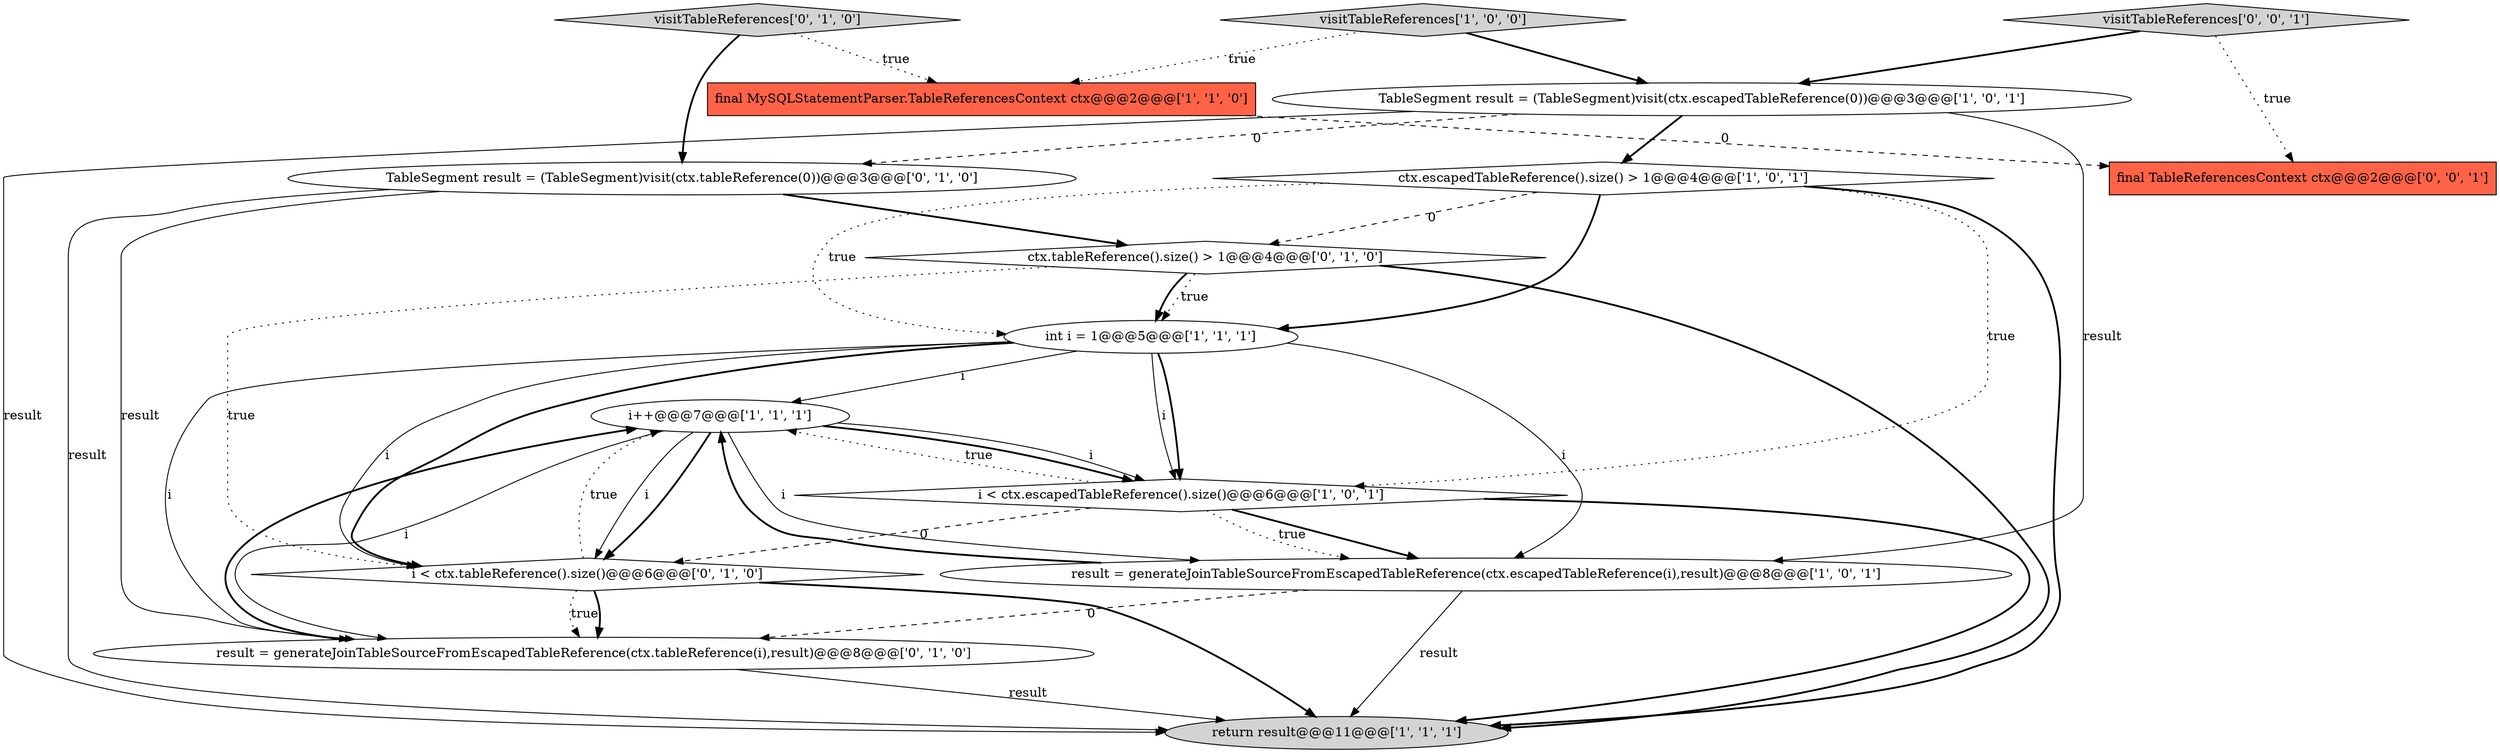 digraph {
6 [style = filled, label = "int i = 1@@@5@@@['1', '1', '1']", fillcolor = white, shape = ellipse image = "AAA0AAABBB1BBB"];
1 [style = filled, label = "i++@@@7@@@['1', '1', '1']", fillcolor = white, shape = ellipse image = "AAA0AAABBB1BBB"];
13 [style = filled, label = "i < ctx.tableReference().size()@@@6@@@['0', '1', '0']", fillcolor = white, shape = diamond image = "AAA1AAABBB2BBB"];
11 [style = filled, label = "visitTableReferences['0', '1', '0']", fillcolor = lightgray, shape = diamond image = "AAA0AAABBB2BBB"];
0 [style = filled, label = "final MySQLStatementParser.TableReferencesContext ctx@@@2@@@['1', '1', '0']", fillcolor = tomato, shape = box image = "AAA0AAABBB1BBB"];
4 [style = filled, label = "i < ctx.escapedTableReference().size()@@@6@@@['1', '0', '1']", fillcolor = white, shape = diamond image = "AAA0AAABBB1BBB"];
7 [style = filled, label = "TableSegment result = (TableSegment)visit(ctx.escapedTableReference(0))@@@3@@@['1', '0', '1']", fillcolor = white, shape = ellipse image = "AAA0AAABBB1BBB"];
8 [style = filled, label = "return result@@@11@@@['1', '1', '1']", fillcolor = lightgray, shape = ellipse image = "AAA0AAABBB1BBB"];
10 [style = filled, label = "result = generateJoinTableSourceFromEscapedTableReference(ctx.tableReference(i),result)@@@8@@@['0', '1', '0']", fillcolor = white, shape = ellipse image = "AAA1AAABBB2BBB"];
2 [style = filled, label = "result = generateJoinTableSourceFromEscapedTableReference(ctx.escapedTableReference(i),result)@@@8@@@['1', '0', '1']", fillcolor = white, shape = ellipse image = "AAA0AAABBB1BBB"];
5 [style = filled, label = "ctx.escapedTableReference().size() > 1@@@4@@@['1', '0', '1']", fillcolor = white, shape = diamond image = "AAA0AAABBB1BBB"];
14 [style = filled, label = "final TableReferencesContext ctx@@@2@@@['0', '0', '1']", fillcolor = tomato, shape = box image = "AAA0AAABBB3BBB"];
12 [style = filled, label = "TableSegment result = (TableSegment)visit(ctx.tableReference(0))@@@3@@@['0', '1', '0']", fillcolor = white, shape = ellipse image = "AAA1AAABBB2BBB"];
15 [style = filled, label = "visitTableReferences['0', '0', '1']", fillcolor = lightgray, shape = diamond image = "AAA0AAABBB3BBB"];
9 [style = filled, label = "ctx.tableReference().size() > 1@@@4@@@['0', '1', '0']", fillcolor = white, shape = diamond image = "AAA1AAABBB2BBB"];
3 [style = filled, label = "visitTableReferences['1', '0', '0']", fillcolor = lightgray, shape = diamond image = "AAA0AAABBB1BBB"];
1->13 [style = solid, label="i"];
1->10 [style = solid, label="i"];
5->8 [style = bold, label=""];
11->12 [style = bold, label=""];
13->1 [style = dotted, label="true"];
6->4 [style = bold, label=""];
10->8 [style = solid, label="result"];
6->2 [style = solid, label="i"];
9->13 [style = dotted, label="true"];
5->4 [style = dotted, label="true"];
6->10 [style = solid, label="i"];
6->13 [style = bold, label=""];
13->10 [style = dotted, label="true"];
4->8 [style = bold, label=""];
11->0 [style = dotted, label="true"];
2->10 [style = dashed, label="0"];
0->14 [style = dashed, label="0"];
4->1 [style = dotted, label="true"];
15->7 [style = bold, label=""];
3->7 [style = bold, label=""];
7->2 [style = solid, label="result"];
1->2 [style = solid, label="i"];
9->6 [style = dotted, label="true"];
4->2 [style = bold, label=""];
9->6 [style = bold, label=""];
3->0 [style = dotted, label="true"];
12->9 [style = bold, label=""];
2->8 [style = solid, label="result"];
10->1 [style = bold, label=""];
6->1 [style = solid, label="i"];
6->13 [style = solid, label="i"];
5->6 [style = dotted, label="true"];
12->10 [style = solid, label="result"];
7->8 [style = solid, label="result"];
12->8 [style = solid, label="result"];
2->1 [style = bold, label=""];
7->12 [style = dashed, label="0"];
1->4 [style = bold, label=""];
7->5 [style = bold, label=""];
4->13 [style = dashed, label="0"];
13->8 [style = bold, label=""];
9->8 [style = bold, label=""];
13->10 [style = bold, label=""];
4->2 [style = dotted, label="true"];
15->14 [style = dotted, label="true"];
1->4 [style = solid, label="i"];
5->9 [style = dashed, label="0"];
5->6 [style = bold, label=""];
6->4 [style = solid, label="i"];
1->13 [style = bold, label=""];
}
